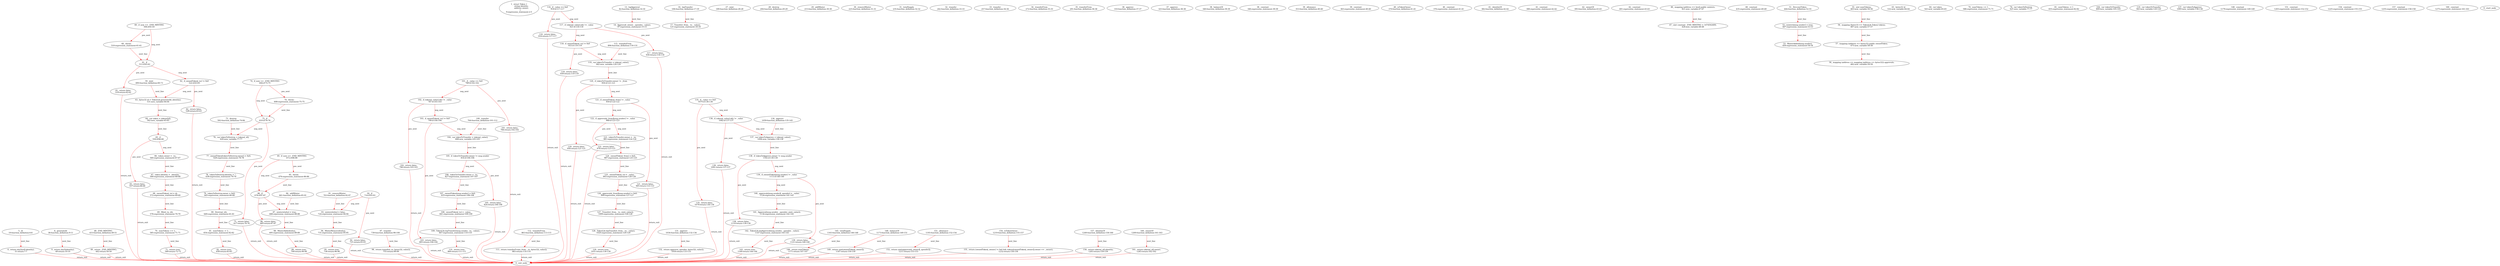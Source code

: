 digraph  {
9 [label="1_ struct Token {\n        string identity;\n        address owner;\n    }\n9-expression_statement-2-5", type_label=expression_statement];
19 [label="5_ id\n19-function_definition-6-8", type_label=function_definition];
31 [label="6_ return sha3(self.identity);\n31-return-7-7", type_label=return];
38 [label="8_ generateId\n38-function_definition-9-11", type_label=function_definition];
49 [label="9_ return sha3(identity);\n49-return-10-10", type_label=return];
82 [label="13_ logApproval\n82-function_definition-14-16", type_label=function_definition];
97 [label="14_ Approval(_owner, _spender, _value);\n97-expression_statement-15-15", type_label=expression_statement];
106 [label="16_ logTransfer\n106-function_definition-17-19", type_label=function_definition];
121 [label="17_ Transfer(_from, _to, _value);\n121-expression_statement-18-18", type_label=expression_statement];
189 [label="27_ mint\n189-function_definition-28-28", type_label=function_definition];
204 [label="28_ destroy\n204-function_definition-29-29", type_label=function_definition];
215 [label="29_ addMinter\n215-function_definition-30-30", type_label=function_definition];
225 [label="30_ removeMinter\n225-function_definition-31-31", type_label=function_definition];
235 [label="31_ totalSupply\n235-function_definition-32-32", type_label=function_definition];
242 [label="32_ transfer\n242-function_definition-33-33", type_label=function_definition];
257 [label="33_ transfer\n257-function_definition-34-34", type_label=function_definition];
272 [label="34_ transferFrom\n272-function_definition-35-35", type_label=function_definition];
291 [label="35_ transferFrom\n291-function_definition-36-36", type_label=function_definition];
310 [label="36_ approve\n310-function_definition-37-37", type_label=function_definition];
325 [label="37_ approve\n325-function_definition-38-38", type_label=function_definition];
340 [label="38_ balanceOf\n340-function_definition-39-39", type_label=function_definition];
346 [label="38_ constant\n346-expression_statement-39-39", type_label=expression_statement];
353 [label="39_ allowance\n353-function_definition-40-40", type_label=function_definition];
363 [label="39_ constant\n363-expression_statement-40-40", type_label=expression_statement];
370 [label="40_ isTokenOwner\n370-function_definition-41-41", type_label=function_definition];
376 [label="40_ constant\n376-expression_statement-41-41", type_label=expression_statement];
382 [label="41_ identityOf\n382-function_definition-42-42", type_label=function_definition];
388 [label="41_ constant\n388-expression_statement-42-42", type_label=expression_statement];
395 [label="42_ ownerOf\n395-function_definition-43-43", type_label=function_definition];
401 [label="42_ constant\n401-expression_statement-43-43", type_label=expression_statement];
421 [label="46_ mapping (address => bool) public minters;\n421-new_variable-47-47", type_label=new_variable];
428 [label="47_ uint constant _END_MINTING = 1474502400;\n428-new_variable-48-48", type_label=new_variable];
433 [label="48_ END_MINTING\n433-function_definition-49-51", type_label=function_definition];
435 [label="48_ constant\n435-expression_statement-49-49", type_label=expression_statement];
442 [label="49_ return _END_MINTING;\n442-return-50-50", type_label=return];
444 [label="51_ Devcon2Token\n444-function_definition-52-55", type_label=function_definition];
447 [label="52_ minters[msg.sender] = true;\n447-expression_statement-53-53", type_label=expression_statement];
456 [label="53_ MinterAdded(msg.sender);\n456-expression_statement-54-54", type_label=expression_statement];
463 [label="55_ uint numTokens;\n463-new_variable-56-56", type_label=new_variable];
467 [label="56_ mapping (bytes32 => TokenLib.Token) tokens;\n467-new_variable-57-57", type_label=new_variable];
475 [label="57_ mapping (address => bytes32) public ownedToken;\n475-new_variable-58-58", type_label=new_variable];
482 [label="58_ mapping (address => mapping (address => bytes32)) approvals;\n482-new_variable-59-59", type_label=new_variable];
490 [label="59_ mint\n490-function_definition-60-73", type_label=function_definition];
506 [label="60_ if_now >= _END_MINTING\n506-if-61-61", type_label=if];
510 [label="60_ throw;\n510-expression_statement-61-61", type_label=expression_statement];
512 [label="61_ if\n512-if-62-62", type_label=if];
519 [label="61_ return false;\n519-return-62-62", type_label=return];
522 [label="62_ if_ownedToken[_to] != 0x0\n522-if-63-63", type_label=if];
528 [label="62_ return false;\n528-return-63-63", type_label=return];
531 [label="63_ bytes32 id = TokenLib.generateId(_identity);\n531-new_variable-64-64", type_label=new_variable];
532 [label="63_ bytes32 id\n532-new_variable-64-64", type_label=new_variable];
542 [label="64_ var token = tokens[id];\n542-new_variable-65-65", type_label=new_variable];
543 [label="64_ var token\n543-new_variable-65-65", type_label=new_variable];
550 [label="65_ if\n550-if-66-66", type_label=if];
557 [label="65_ return false;\n557-return-66-66", type_label=return];
560 [label="66_ token.owner = _to;\n560-expression_statement-67-67", type_label=expression_statement];
566 [label="67_ token.identity = _identity;\n566-expression_statement-68-68", type_label=expression_statement];
572 [label="68_ ownedToken[_to] = id;\n572-expression_statement-69-69", type_label=expression_statement];
578 [label="69_ Mint(_to, id);\n578-expression_statement-70-70", type_label=expression_statement];
585 [label="70_ numTokens += 1;\n585-expression_statement-71-71", type_label=expression_statement];
586 [label="70_ numTokens += 1\n586-expression_statement-71-71", type_label=expression_statement];
589 [label="71_ return true;\n589-return-72-72", type_label=return];
592 [label="73_ destroy\n592-function_definition-74-84", type_label=function_definition];
604 [label="74_ if_now >= _END_MINTING\n604-if-75-75", type_label=if];
608 [label="74_ throw;\n608-expression_statement-75-75", type_label=expression_statement];
610 [label="75_ if\n610-if-76-76", type_label=if];
617 [label="75_ return false;\n617-return-76-76", type_label=return];
620 [label="76_ var tokenToDestroy = tokens[_id];\n620-new_variable-77-77", type_label=new_variable];
621 [label="76_ var tokenToDestroy\n621-new_variable-77-77", type_label=new_variable];
628 [label="77_ ownedToken[tokenToDestroy.owner] = 0x0;\n628-expression_statement-78-78", type_label=expression_statement];
636 [label="78_ tokenToDestroy.identity = '';\n636-expression_statement-79-79", type_label=expression_statement];
643 [label="79_ tokenToDestroy.owner = 0x0;\n643-expression_statement-80-80", type_label=expression_statement];
649 [label="80_ Destroy(_id);\n649-expression_statement-81-81", type_label=expression_statement];
654 [label="81_ numTokens -= 1;\n654-expression_statement-82-82", type_label=expression_statement];
655 [label="81_ numTokens -= 1\n655-expression_statement-82-82", type_label=expression_statement];
658 [label="82_ return true;\n658-return-83-83", type_label=return];
661 [label="84_ addMinter\n661-function_definition-85-91", type_label=function_definition];
672 [label="85_ if_now >= _END_MINTING\n672-if-86-86", type_label=if];
676 [label="85_ throw;\n676-expression_statement-86-86", type_label=expression_statement];
678 [label="86_ if\n678-if-87-87", type_label=if];
685 [label="86_ return false;\n685-return-87-87", type_label=return];
688 [label="87_ minters[who] = true;\n688-expression_statement-88-88", type_label=expression_statement];
695 [label="88_ MinterAdded(who);\n695-expression_statement-89-89", type_label=expression_statement];
700 [label="89_ return true;\n700-return-90-90", type_label=return];
703 [label="91_ removeMinter\n703-function_definition-92-97", type_label=function_definition];
714 [label="92_ if\n714-if-93-93", type_label=if];
721 [label="92_ return false;\n721-return-93-93", type_label=return];
724 [label="93_ minters[who] = false;\n724-expression_statement-94-94", type_label=expression_statement];
731 [label="94_ MinterRemoved(who);\n731-expression_statement-95-95", type_label=expression_statement];
736 [label="95_ return true;\n736-return-96-96", type_label=return];
739 [label="97_ transfer\n739-function_definition-98-100", type_label=function_definition];
755 [label="98_ return transfer(_to, bytes32(_value));\n755-return-99-99", type_label=return];
764 [label="100_ transfer\n764-function_definition-101-112", type_label=function_definition];
780 [label="101_ if__value == 0x0\n780-if-102-102", type_label=if];
784 [label="101_ return false;\n784-return-102-102", type_label=return];
787 [label="102_ if_tokens[_value].id() != _value\n787-if-103-103", type_label=if];
796 [label="102_ return false;\n796-return-103-103", type_label=return];
799 [label="103_ if_ownedToken[_to] != 0x0\n799-if-104-104", type_label=if];
805 [label="103_ return false;\n805-return-104-104", type_label=return];
808 [label="104_ var tokenToTransfer = tokens[_value];\n808-new_variable-105-105", type_label=new_variable];
809 [label="104_ var tokenToTransfer\n809-new_variable-105-105", type_label=new_variable];
816 [label="105_ if_tokenToTransfer.owner != msg.sender\n816-if-106-106", type_label=if];
824 [label="105_ return false;\n824-return-106-106", type_label=return];
827 [label="106_ tokenToTransfer.owner = _to;\n827-expression_statement-107-107", type_label=expression_statement];
833 [label="107_ ownedToken[msg.sender] = 0x0;\n833-expression_statement-108-108", type_label=expression_statement];
841 [label="108_ ownedToken[_to] = _value;\n841-expression_statement-109-109", type_label=expression_statement];
847 [label="109_ TokenLib.logTransfer(msg.sender, _to, _value);\n847-expression_statement-110-110", type_label=expression_statement];
860 [label="110_ return true;\n860-return-111-111", type_label=return];
863 [label="112_ transferFrom\n863-function_definition-113-115", type_label=function_definition];
883 [label="113_ return transferFrom(_from, _to, bytes32(_value));\n883-return-114-114", type_label=return];
894 [label="115_ transferFrom\n894-function_definition-116-131", type_label=function_definition];
914 [label="116_ if__value == 0x0\n914-if-117-117", type_label=if];
918 [label="116_ return false;\n918-return-117-117", type_label=return];
921 [label="117_ if_tokens[_value].id() != _value\n921-if-118-118", type_label=if];
930 [label="117_ return false;\n930-return-118-118", type_label=return];
933 [label="118_ if_ownedToken[_to] != 0x0\n933-if-119-119", type_label=if];
939 [label="118_ return false;\n939-return-119-119", type_label=return];
942 [label="119_ var tokenToTransfer = tokens[_value];\n942-new_variable-120-120", type_label=new_variable];
943 [label="119_ var tokenToTransfer\n943-new_variable-120-120", type_label=new_variable];
950 [label="120_ if_tokenToTransfer.owner != _from\n950-if-121-121", type_label=if];
956 [label="120_ return false;\n956-return-121-121", type_label=return];
959 [label="121_ if_ownedToken[_from] != _value\n959-if-122-122", type_label=if];
965 [label="121_ return false;\n965-return-122-122", type_label=return];
968 [label="122_ if_approvals[_from][msg.sender] != _value\n968-if-123-123", type_label=if];
978 [label="122_ return false;\n978-return-123-123", type_label=return];
981 [label="123_ tokenToTransfer.owner = _to;\n981-expression_statement-124-124", type_label=expression_statement];
987 [label="124_ ownedToken[_from] = 0x0;\n987-expression_statement-125-125", type_label=expression_statement];
993 [label="125_ ownedToken[_to] = _value;\n993-expression_statement-126-126", type_label=expression_statement];
999 [label="126_ approvals[_from][msg.sender] = 0x0;\n999-expression_statement-127-127", type_label=expression_statement];
1009 [label="127_ Transfer(_from, _to, uint(_value));\n1009-expression_statement-128-128", type_label=expression_statement];
1020 [label="128_ TokenLib.logTransfer(_from, _to, _value);\n1020-expression_statement-129-129", type_label=expression_statement];
1031 [label="129_ return true;\n1031-return-130-130", type_label=return];
1034 [label="131_ approve\n1034-function_definition-132-134", type_label=function_definition];
1050 [label="132_ return approve(_spender, bytes32(_value));\n1050-return-133-133", type_label=return];
1059 [label="134_ approve\n1059-function_definition-135-145", type_label=function_definition];
1075 [label="135_ if__value == 0x0\n1075-if-136-136", type_label=if];
1079 [label="135_ return false;\n1079-return-136-136", type_label=return];
1082 [label="136_ if_tokens[_value].id() != _value\n1082-if-137-137", type_label=if];
1091 [label="136_ return false;\n1091-return-137-137", type_label=return];
1094 [label="137_ var tokenToApprove = tokens[_value];\n1094-new_variable-138-138", type_label=new_variable];
1095 [label="137_ var tokenToApprove\n1095-new_variable-138-138", type_label=new_variable];
1102 [label="138_ if_tokenToApprove.owner != msg.sender\n1102-if-139-139", type_label=if];
1110 [label="138_ return false;\n1110-return-139-139", type_label=return];
1113 [label="139_ if_ownedToken[msg.sender] != _value\n1113-if-140-140", type_label=if];
1121 [label="139_ return false;\n1121-return-140-140", type_label=return];
1124 [label="140_ approvals[msg.sender][_spender] = _value;\n1124-expression_statement-141-141", type_label=expression_statement];
1134 [label="141_ Approval(msg.sender, _spender, uint(_value));\n1134-expression_statement-142-142", type_label=expression_statement];
1147 [label="142_ TokenLib.logApproval(msg.sender, _spender, _value);\n1147-expression_statement-143-143", type_label=expression_statement];
1160 [label="143_ return true;\n1160-return-144-144", type_label=return];
1163 [label="145_ totalSupply\n1163-function_definition-146-148", type_label=function_definition];
1171 [label="146_ return numTokens;\n1171-return-147-147", type_label=return];
1173 [label="148_ balanceOf\n1173-function_definition-149-151", type_label=function_definition];
1179 [label="148_ constant\n1179-expression_statement-149-149", type_label=expression_statement];
1187 [label="149_ return uint(ownedToken[_owner]);\n1187-return-150-150", type_label=return];
1193 [label="151_ allowance\n1193-function_definition-152-154", type_label=function_definition];
1203 [label="151_ constant\n1203-expression_statement-152-152", type_label=expression_statement];
1211 [label="152_ return uint(approvals[_owner][_spender]);\n1211-return-153-153", type_label=return];
1219 [label="154_ isTokenOwner\n1219-function_definition-155-157", type_label=function_definition];
1225 [label="154_ constant\n1225-expression_statement-155-155", type_label=expression_statement];
1232 [label="155_ return (ownedToken[_owner] != 0x0 && tokens[ownedToken[_owner]].owner == _owner);\n1232-return-156-156", type_label=return];
1249 [label="157_ identityOf\n1249-function_definition-158-160", type_label=function_definition];
1255 [label="157_ constant\n1255-expression_statement-158-158", type_label=expression_statement];
1263 [label="158_ return tokens[_id].identity;\n1263-return-159-159", type_label=return];
1269 [label="160_ ownerOf\n1269-function_definition-161-163", type_label=function_definition];
1275 [label="160_ constant\n1275-expression_statement-161-161", type_label=expression_statement];
1283 [label="161_ return tokens[_id].owner;\n1283-return-162-162", type_label=return];
1 [label="0_ start_node", type_label=start];
2 [label="0_ exit_node", type_label=exit];
19 -> 31  [color=red, controlflow_type=next_line, edge_type=CFG_edge, key=0, label=next_line];
31 -> 2  [color=red, controlflow_type=return_exit, edge_type=CFG_edge, key=0, label=return_exit];
38 -> 49  [color=red, controlflow_type=next_line, edge_type=CFG_edge, key=0, label=next_line];
49 -> 2  [color=red, controlflow_type=return_exit, edge_type=CFG_edge, key=0, label=return_exit];
82 -> 97  [color=red, controlflow_type=next_line, edge_type=CFG_edge, key=0, label=next_line];
106 -> 121  [color=red, controlflow_type=next_line, edge_type=CFG_edge, key=0, label=next_line];
421 -> 428  [color=red, controlflow_type=next_line, edge_type=CFG_edge, key=0, label=next_line];
433 -> 442  [color=red, controlflow_type=next_line, edge_type=CFG_edge, key=0, label=next_line];
442 -> 2  [color=red, controlflow_type=return_exit, edge_type=CFG_edge, key=0, label=return_exit];
444 -> 447  [color=red, controlflow_type=next_line, edge_type=CFG_edge, key=0, label=next_line];
447 -> 456  [color=red, controlflow_type=next_line, edge_type=CFG_edge, key=0, label=next_line];
463 -> 467  [color=red, controlflow_type=next_line, edge_type=CFG_edge, key=0, label=next_line];
467 -> 475  [color=red, controlflow_type=next_line, edge_type=CFG_edge, key=0, label=next_line];
475 -> 482  [color=red, controlflow_type=next_line, edge_type=CFG_edge, key=0, label=next_line];
490 -> 531  [color=red, controlflow_type=next_line, edge_type=CFG_edge, key=0, label=next_line];
506 -> 510  [color=red, controlflow_type=pos_next, edge_type=CFG_edge, key=0, label=pos_next];
506 -> 512  [color=red, controlflow_type=neg_next, edge_type=CFG_edge, key=0, label=neg_next];
510 -> 512  [color=red, controlflow_type=next_line, edge_type=CFG_edge, key=0, label=next_line];
512 -> 519  [color=red, controlflow_type=pos_next, edge_type=CFG_edge, key=0, label=pos_next];
512 -> 522  [color=red, controlflow_type=neg_next, edge_type=CFG_edge, key=0, label=neg_next];
519 -> 2  [color=red, controlflow_type=return_exit, edge_type=CFG_edge, key=0, label=return_exit];
522 -> 528  [color=red, controlflow_type=pos_next, edge_type=CFG_edge, key=0, label=pos_next];
522 -> 531  [color=red, controlflow_type=neg_next, edge_type=CFG_edge, key=0, label=neg_next];
528 -> 2  [color=red, controlflow_type=return_exit, edge_type=CFG_edge, key=0, label=return_exit];
531 -> 542  [color=red, controlflow_type=next_line, edge_type=CFG_edge, key=0, label=next_line];
542 -> 550  [color=red, controlflow_type=next_line, edge_type=CFG_edge, key=0, label=next_line];
550 -> 557  [color=red, controlflow_type=pos_next, edge_type=CFG_edge, key=0, label=pos_next];
550 -> 560  [color=red, controlflow_type=neg_next, edge_type=CFG_edge, key=0, label=neg_next];
557 -> 2  [color=red, controlflow_type=return_exit, edge_type=CFG_edge, key=0, label=return_exit];
560 -> 566  [color=red, controlflow_type=next_line, edge_type=CFG_edge, key=0, label=next_line];
566 -> 572  [color=red, controlflow_type=next_line, edge_type=CFG_edge, key=0, label=next_line];
572 -> 578  [color=red, controlflow_type=next_line, edge_type=CFG_edge, key=0, label=next_line];
578 -> 585  [color=red, controlflow_type=next_line, edge_type=CFG_edge, key=0, label=next_line];
585 -> 589  [color=red, controlflow_type=next_line, edge_type=CFG_edge, key=0, label=next_line];
589 -> 2  [color=red, controlflow_type=return_exit, edge_type=CFG_edge, key=0, label=return_exit];
592 -> 620  [color=red, controlflow_type=next_line, edge_type=CFG_edge, key=0, label=next_line];
604 -> 608  [color=red, controlflow_type=pos_next, edge_type=CFG_edge, key=0, label=pos_next];
604 -> 610  [color=red, controlflow_type=neg_next, edge_type=CFG_edge, key=0, label=neg_next];
608 -> 610  [color=red, controlflow_type=next_line, edge_type=CFG_edge, key=0, label=next_line];
610 -> 617  [color=red, controlflow_type=pos_next, edge_type=CFG_edge, key=0, label=pos_next];
610 -> 620  [color=red, controlflow_type=neg_next, edge_type=CFG_edge, key=0, label=neg_next];
617 -> 2  [color=red, controlflow_type=return_exit, edge_type=CFG_edge, key=0, label=return_exit];
620 -> 628  [color=red, controlflow_type=next_line, edge_type=CFG_edge, key=0, label=next_line];
628 -> 636  [color=red, controlflow_type=next_line, edge_type=CFG_edge, key=0, label=next_line];
636 -> 643  [color=red, controlflow_type=next_line, edge_type=CFG_edge, key=0, label=next_line];
643 -> 649  [color=red, controlflow_type=next_line, edge_type=CFG_edge, key=0, label=next_line];
649 -> 654  [color=red, controlflow_type=next_line, edge_type=CFG_edge, key=0, label=next_line];
654 -> 658  [color=red, controlflow_type=next_line, edge_type=CFG_edge, key=0, label=next_line];
658 -> 2  [color=red, controlflow_type=return_exit, edge_type=CFG_edge, key=0, label=return_exit];
661 -> 688  [color=red, controlflow_type=next_line, edge_type=CFG_edge, key=0, label=next_line];
672 -> 676  [color=red, controlflow_type=pos_next, edge_type=CFG_edge, key=0, label=pos_next];
672 -> 678  [color=red, controlflow_type=neg_next, edge_type=CFG_edge, key=0, label=neg_next];
676 -> 678  [color=red, controlflow_type=next_line, edge_type=CFG_edge, key=0, label=next_line];
678 -> 685  [color=red, controlflow_type=pos_next, edge_type=CFG_edge, key=0, label=pos_next];
678 -> 688  [color=red, controlflow_type=neg_next, edge_type=CFG_edge, key=0, label=neg_next];
685 -> 2  [color=red, controlflow_type=return_exit, edge_type=CFG_edge, key=0, label=return_exit];
688 -> 695  [color=red, controlflow_type=next_line, edge_type=CFG_edge, key=0, label=next_line];
695 -> 700  [color=red, controlflow_type=next_line, edge_type=CFG_edge, key=0, label=next_line];
700 -> 2  [color=red, controlflow_type=return_exit, edge_type=CFG_edge, key=0, label=return_exit];
703 -> 724  [color=red, controlflow_type=next_line, edge_type=CFG_edge, key=0, label=next_line];
714 -> 721  [color=red, controlflow_type=pos_next, edge_type=CFG_edge, key=0, label=pos_next];
714 -> 724  [color=red, controlflow_type=neg_next, edge_type=CFG_edge, key=0, label=neg_next];
721 -> 2  [color=red, controlflow_type=return_exit, edge_type=CFG_edge, key=0, label=return_exit];
724 -> 731  [color=red, controlflow_type=next_line, edge_type=CFG_edge, key=0, label=next_line];
731 -> 736  [color=red, controlflow_type=next_line, edge_type=CFG_edge, key=0, label=next_line];
736 -> 2  [color=red, controlflow_type=return_exit, edge_type=CFG_edge, key=0, label=return_exit];
739 -> 755  [color=red, controlflow_type=next_line, edge_type=CFG_edge, key=0, label=next_line];
755 -> 2  [color=red, controlflow_type=return_exit, edge_type=CFG_edge, key=0, label=return_exit];
764 -> 808  [color=red, controlflow_type=next_line, edge_type=CFG_edge, key=0, label=next_line];
780 -> 784  [color=red, controlflow_type=pos_next, edge_type=CFG_edge, key=0, label=pos_next];
780 -> 787  [color=red, controlflow_type=neg_next, edge_type=CFG_edge, key=0, label=neg_next];
784 -> 2  [color=red, controlflow_type=return_exit, edge_type=CFG_edge, key=0, label=return_exit];
787 -> 796  [color=red, controlflow_type=pos_next, edge_type=CFG_edge, key=0, label=pos_next];
787 -> 799  [color=red, controlflow_type=neg_next, edge_type=CFG_edge, key=0, label=neg_next];
796 -> 2  [color=red, controlflow_type=return_exit, edge_type=CFG_edge, key=0, label=return_exit];
799 -> 805  [color=red, controlflow_type=pos_next, edge_type=CFG_edge, key=0, label=pos_next];
799 -> 808  [color=red, controlflow_type=neg_next, edge_type=CFG_edge, key=0, label=neg_next];
805 -> 2  [color=red, controlflow_type=return_exit, edge_type=CFG_edge, key=0, label=return_exit];
808 -> 816  [color=red, controlflow_type=next_line, edge_type=CFG_edge, key=0, label=next_line];
816 -> 824  [color=red, controlflow_type=pos_next, edge_type=CFG_edge, key=0, label=pos_next];
816 -> 827  [color=red, controlflow_type=neg_next, edge_type=CFG_edge, key=0, label=neg_next];
824 -> 2  [color=red, controlflow_type=return_exit, edge_type=CFG_edge, key=0, label=return_exit];
827 -> 833  [color=red, controlflow_type=next_line, edge_type=CFG_edge, key=0, label=next_line];
833 -> 841  [color=red, controlflow_type=next_line, edge_type=CFG_edge, key=0, label=next_line];
841 -> 847  [color=red, controlflow_type=next_line, edge_type=CFG_edge, key=0, label=next_line];
847 -> 860  [color=red, controlflow_type=next_line, edge_type=CFG_edge, key=0, label=next_line];
860 -> 2  [color=red, controlflow_type=return_exit, edge_type=CFG_edge, key=0, label=return_exit];
863 -> 883  [color=red, controlflow_type=next_line, edge_type=CFG_edge, key=0, label=next_line];
883 -> 2  [color=red, controlflow_type=return_exit, edge_type=CFG_edge, key=0, label=return_exit];
894 -> 942  [color=red, controlflow_type=next_line, edge_type=CFG_edge, key=0, label=next_line];
914 -> 918  [color=red, controlflow_type=pos_next, edge_type=CFG_edge, key=0, label=pos_next];
914 -> 921  [color=red, controlflow_type=neg_next, edge_type=CFG_edge, key=0, label=neg_next];
918 -> 2  [color=red, controlflow_type=return_exit, edge_type=CFG_edge, key=0, label=return_exit];
921 -> 930  [color=red, controlflow_type=pos_next, edge_type=CFG_edge, key=0, label=pos_next];
921 -> 933  [color=red, controlflow_type=neg_next, edge_type=CFG_edge, key=0, label=neg_next];
930 -> 2  [color=red, controlflow_type=return_exit, edge_type=CFG_edge, key=0, label=return_exit];
933 -> 939  [color=red, controlflow_type=pos_next, edge_type=CFG_edge, key=0, label=pos_next];
933 -> 942  [color=red, controlflow_type=neg_next, edge_type=CFG_edge, key=0, label=neg_next];
939 -> 2  [color=red, controlflow_type=return_exit, edge_type=CFG_edge, key=0, label=return_exit];
942 -> 950  [color=red, controlflow_type=next_line, edge_type=CFG_edge, key=0, label=next_line];
950 -> 956  [color=red, controlflow_type=pos_next, edge_type=CFG_edge, key=0, label=pos_next];
950 -> 959  [color=red, controlflow_type=neg_next, edge_type=CFG_edge, key=0, label=neg_next];
956 -> 2  [color=red, controlflow_type=return_exit, edge_type=CFG_edge, key=0, label=return_exit];
959 -> 965  [color=red, controlflow_type=pos_next, edge_type=CFG_edge, key=0, label=pos_next];
959 -> 968  [color=red, controlflow_type=neg_next, edge_type=CFG_edge, key=0, label=neg_next];
965 -> 2  [color=red, controlflow_type=return_exit, edge_type=CFG_edge, key=0, label=return_exit];
968 -> 978  [color=red, controlflow_type=pos_next, edge_type=CFG_edge, key=0, label=pos_next];
968 -> 981  [color=red, controlflow_type=neg_next, edge_type=CFG_edge, key=0, label=neg_next];
978 -> 2  [color=red, controlflow_type=return_exit, edge_type=CFG_edge, key=0, label=return_exit];
981 -> 987  [color=red, controlflow_type=next_line, edge_type=CFG_edge, key=0, label=next_line];
987 -> 993  [color=red, controlflow_type=next_line, edge_type=CFG_edge, key=0, label=next_line];
993 -> 999  [color=red, controlflow_type=next_line, edge_type=CFG_edge, key=0, label=next_line];
999 -> 1009  [color=red, controlflow_type=next_line, edge_type=CFG_edge, key=0, label=next_line];
1009 -> 1020  [color=red, controlflow_type=next_line, edge_type=CFG_edge, key=0, label=next_line];
1020 -> 1031  [color=red, controlflow_type=next_line, edge_type=CFG_edge, key=0, label=next_line];
1031 -> 2  [color=red, controlflow_type=return_exit, edge_type=CFG_edge, key=0, label=return_exit];
1034 -> 1050  [color=red, controlflow_type=next_line, edge_type=CFG_edge, key=0, label=next_line];
1050 -> 2  [color=red, controlflow_type=return_exit, edge_type=CFG_edge, key=0, label=return_exit];
1059 -> 1094  [color=red, controlflow_type=next_line, edge_type=CFG_edge, key=0, label=next_line];
1075 -> 1079  [color=red, controlflow_type=pos_next, edge_type=CFG_edge, key=0, label=pos_next];
1075 -> 1082  [color=red, controlflow_type=neg_next, edge_type=CFG_edge, key=0, label=neg_next];
1079 -> 2  [color=red, controlflow_type=return_exit, edge_type=CFG_edge, key=0, label=return_exit];
1082 -> 1091  [color=red, controlflow_type=pos_next, edge_type=CFG_edge, key=0, label=pos_next];
1082 -> 1094  [color=red, controlflow_type=neg_next, edge_type=CFG_edge, key=0, label=neg_next];
1091 -> 2  [color=red, controlflow_type=return_exit, edge_type=CFG_edge, key=0, label=return_exit];
1094 -> 1102  [color=red, controlflow_type=next_line, edge_type=CFG_edge, key=0, label=next_line];
1102 -> 1110  [color=red, controlflow_type=pos_next, edge_type=CFG_edge, key=0, label=pos_next];
1102 -> 1113  [color=red, controlflow_type=neg_next, edge_type=CFG_edge, key=0, label=neg_next];
1110 -> 2  [color=red, controlflow_type=return_exit, edge_type=CFG_edge, key=0, label=return_exit];
1113 -> 1121  [color=red, controlflow_type=pos_next, edge_type=CFG_edge, key=0, label=pos_next];
1113 -> 1124  [color=red, controlflow_type=neg_next, edge_type=CFG_edge, key=0, label=neg_next];
1121 -> 2  [color=red, controlflow_type=return_exit, edge_type=CFG_edge, key=0, label=return_exit];
1124 -> 1134  [color=red, controlflow_type=next_line, edge_type=CFG_edge, key=0, label=next_line];
1134 -> 1147  [color=red, controlflow_type=next_line, edge_type=CFG_edge, key=0, label=next_line];
1147 -> 1160  [color=red, controlflow_type=next_line, edge_type=CFG_edge, key=0, label=next_line];
1160 -> 2  [color=red, controlflow_type=return_exit, edge_type=CFG_edge, key=0, label=return_exit];
1163 -> 1171  [color=red, controlflow_type=next_line, edge_type=CFG_edge, key=0, label=next_line];
1171 -> 2  [color=red, controlflow_type=return_exit, edge_type=CFG_edge, key=0, label=return_exit];
1173 -> 1187  [color=red, controlflow_type=next_line, edge_type=CFG_edge, key=0, label=next_line];
1187 -> 2  [color=red, controlflow_type=return_exit, edge_type=CFG_edge, key=0, label=return_exit];
1193 -> 1211  [color=red, controlflow_type=next_line, edge_type=CFG_edge, key=0, label=next_line];
1211 -> 2  [color=red, controlflow_type=return_exit, edge_type=CFG_edge, key=0, label=return_exit];
1219 -> 1232  [color=red, controlflow_type=next_line, edge_type=CFG_edge, key=0, label=next_line];
1232 -> 2  [color=red, controlflow_type=return_exit, edge_type=CFG_edge, key=0, label=return_exit];
1249 -> 1263  [color=red, controlflow_type=next_line, edge_type=CFG_edge, key=0, label=next_line];
1263 -> 2  [color=red, controlflow_type=return_exit, edge_type=CFG_edge, key=0, label=return_exit];
1269 -> 1283  [color=red, controlflow_type=next_line, edge_type=CFG_edge, key=0, label=next_line];
1283 -> 2  [color=red, controlflow_type=return_exit, edge_type=CFG_edge, key=0, label=return_exit];
}
